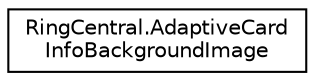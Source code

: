 digraph "Graphical Class Hierarchy"
{
 // LATEX_PDF_SIZE
  edge [fontname="Helvetica",fontsize="10",labelfontname="Helvetica",labelfontsize="10"];
  node [fontname="Helvetica",fontsize="10",shape=record];
  rankdir="LR";
  Node0 [label="RingCentral.AdaptiveCard\lInfoBackgroundImage",height=0.2,width=0.4,color="black", fillcolor="white", style="filled",URL="$classRingCentral_1_1AdaptiveCardInfoBackgroundImage.html",tooltip=" "];
}
